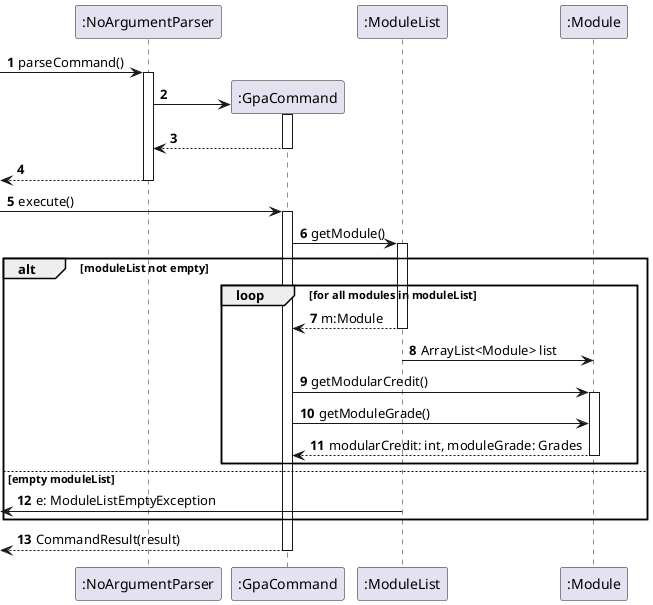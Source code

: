 @startuml
'https://plantuml.com/sequence-diagram

autonumber
skinparam shadowing false
participant ":NoArgumentParser" as NoArgumentParser
participant ":GpaCommand" as GpaCommand
participant ":ModuleList" as ModuleList
participant ":Module" as Module

[->NoArgumentParser : parseCommand()
create GpaCommand

activate NoArgumentParser
NoArgumentParser -> GpaCommand
activate GpaCommand
return
return
deactivate NoArgumentParser

[->GpaCommand:execute()

activate GpaCommand
GpaCommand -> ModuleList : getModule()

alt moduleList not empty

activate ModuleList

loop for all modules in moduleList

return m:Module
ModuleList -> Module : ArrayList<Module> list
GpaCommand -> Module : getModularCredit()
activate Module
GpaCommand -> Module : getModuleGrade()
return modularCredit: int, moduleGrade: Grades

end

else empty moduleList
[<- ModuleList : e: ModuleListEmptyException
end

return CommandResult(result)

@enduml